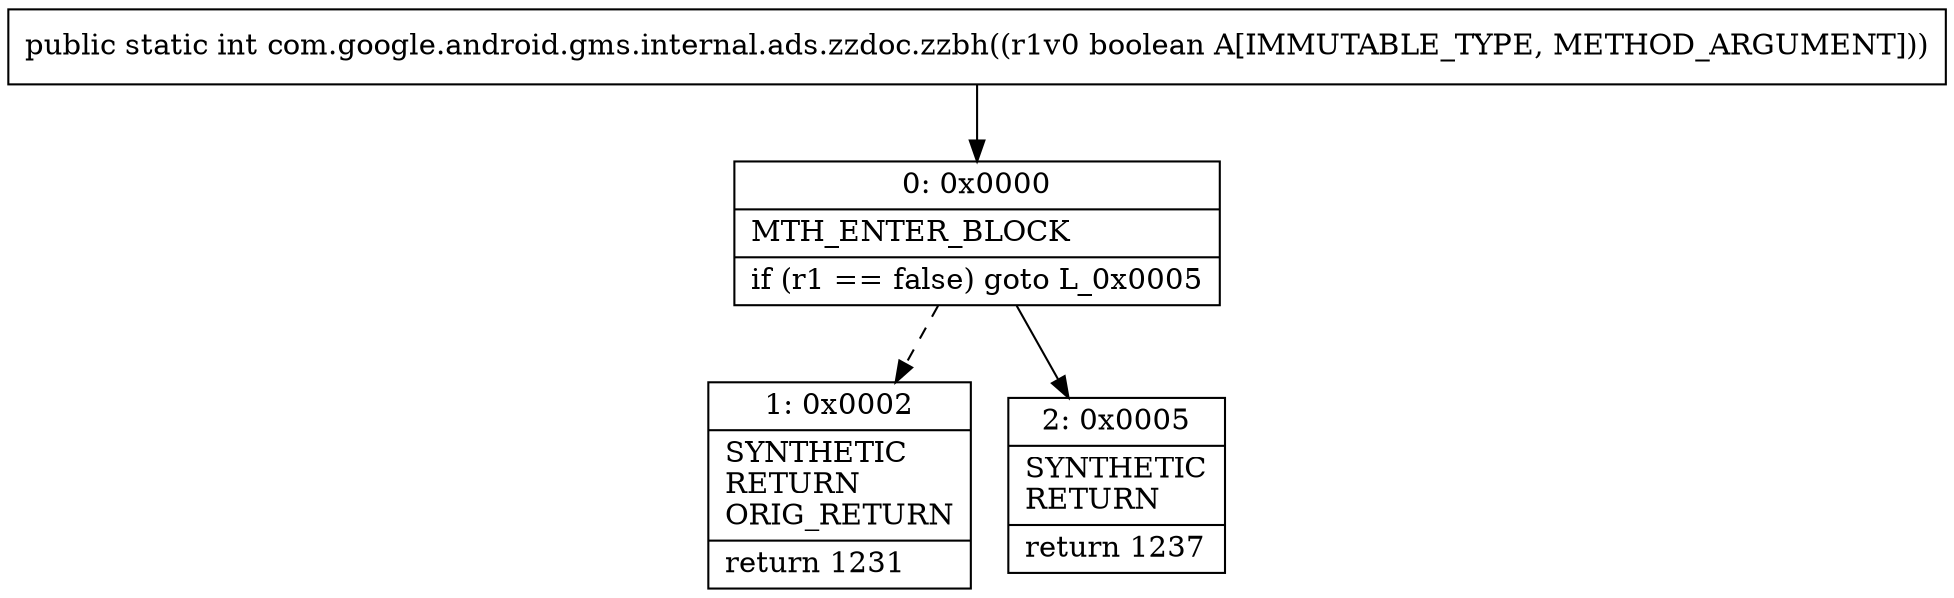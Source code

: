 digraph "CFG forcom.google.android.gms.internal.ads.zzdoc.zzbh(Z)I" {
Node_0 [shape=record,label="{0\:\ 0x0000|MTH_ENTER_BLOCK\l|if (r1 == false) goto L_0x0005\l}"];
Node_1 [shape=record,label="{1\:\ 0x0002|SYNTHETIC\lRETURN\lORIG_RETURN\l|return 1231\l}"];
Node_2 [shape=record,label="{2\:\ 0x0005|SYNTHETIC\lRETURN\l|return 1237\l}"];
MethodNode[shape=record,label="{public static int com.google.android.gms.internal.ads.zzdoc.zzbh((r1v0 boolean A[IMMUTABLE_TYPE, METHOD_ARGUMENT])) }"];
MethodNode -> Node_0;
Node_0 -> Node_1[style=dashed];
Node_0 -> Node_2;
}

